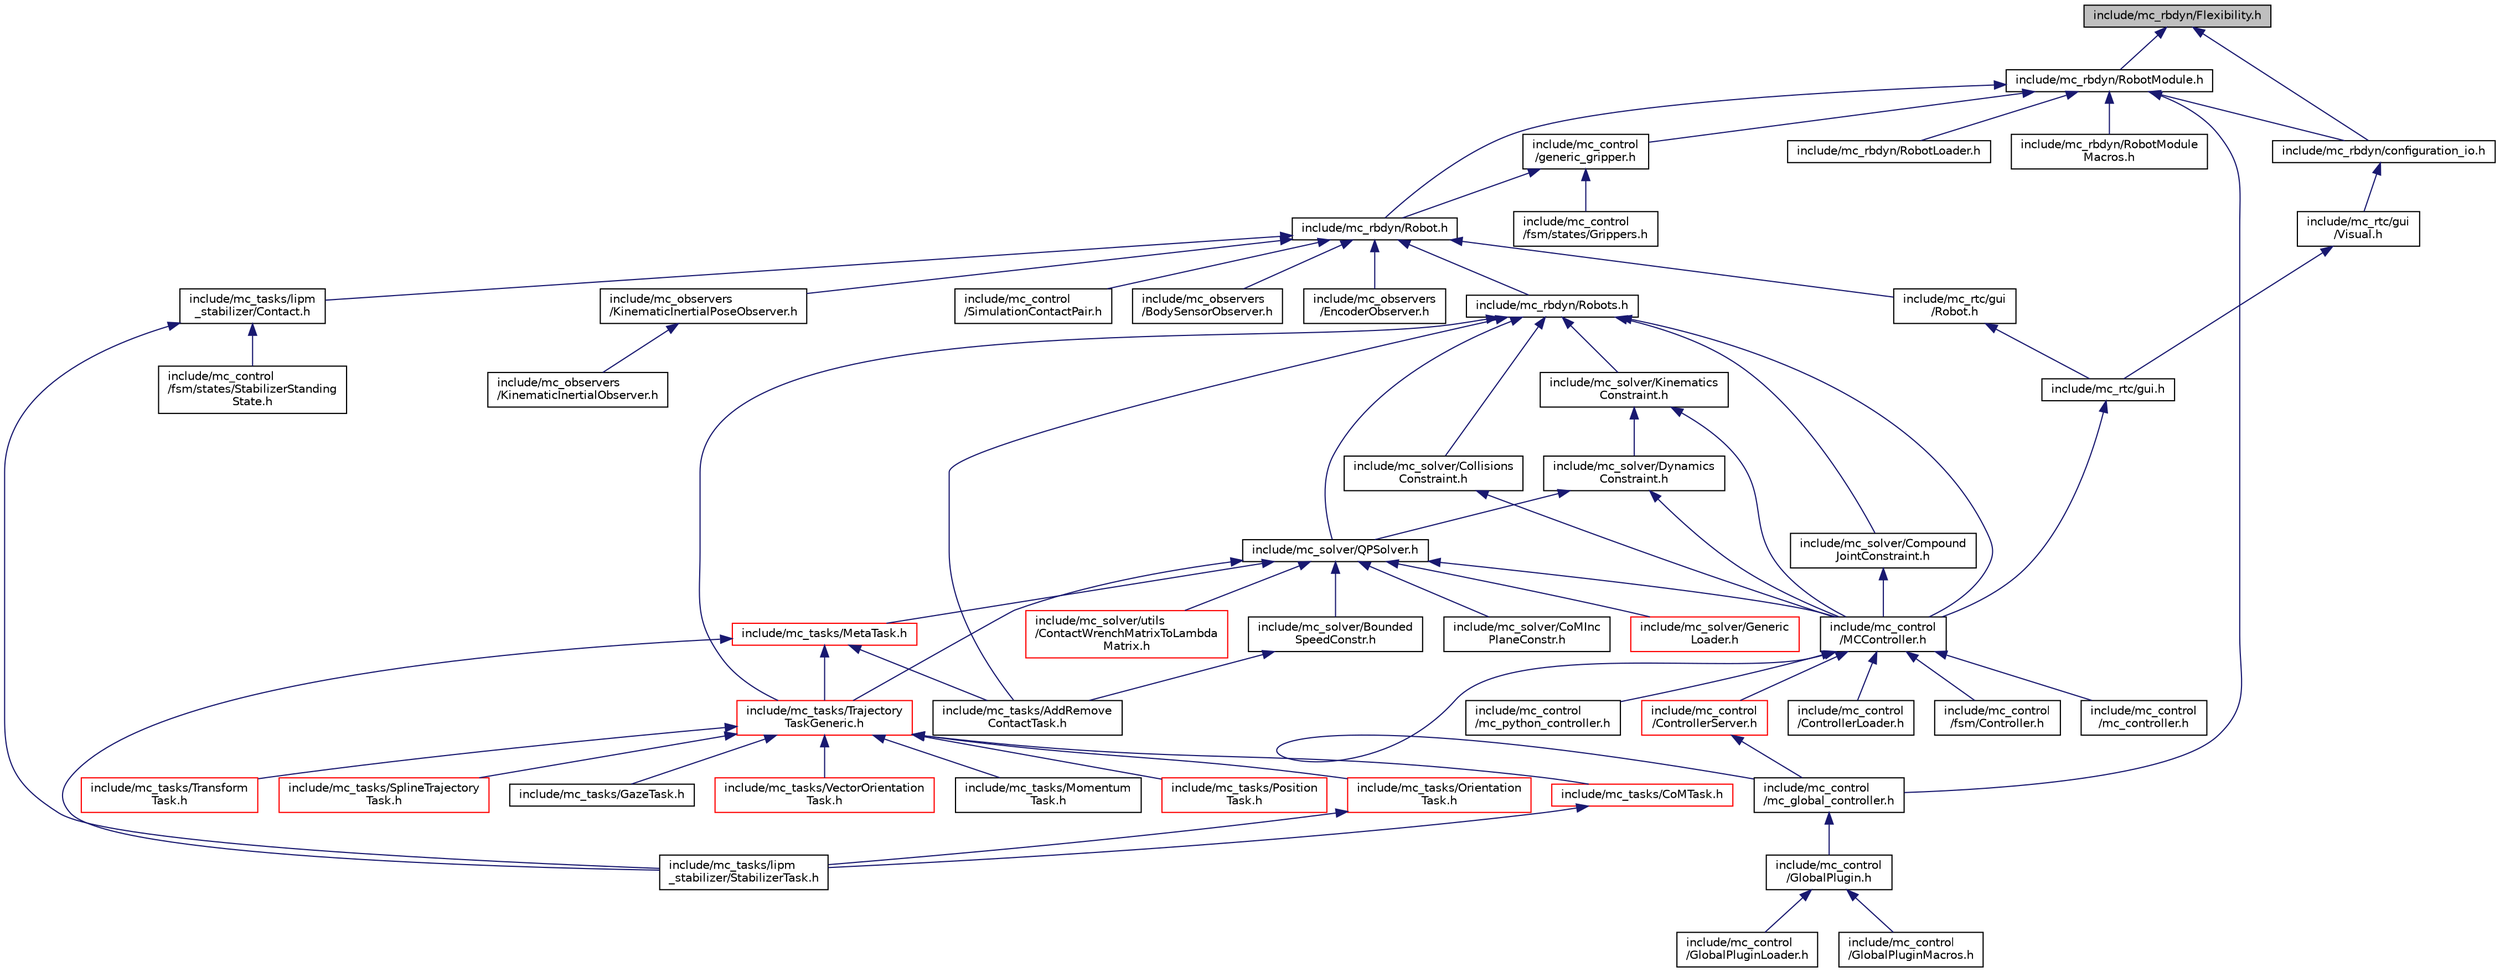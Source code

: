 digraph "include/mc_rbdyn/Flexibility.h"
{
 // INTERACTIVE_SVG=YES
  edge [fontname="Helvetica",fontsize="10",labelfontname="Helvetica",labelfontsize="10"];
  node [fontname="Helvetica",fontsize="10",shape=record];
  Node3 [label="include/mc_rbdyn/Flexibility.h",height=0.2,width=0.4,color="black", fillcolor="grey75", style="filled", fontcolor="black"];
  Node3 -> Node4 [dir="back",color="midnightblue",fontsize="10",style="solid",fontname="Helvetica"];
  Node4 [label="include/mc_rbdyn/RobotModule.h",height=0.2,width=0.4,color="black", fillcolor="white", style="filled",URL="$RobotModule_8h.html"];
  Node4 -> Node5 [dir="back",color="midnightblue",fontsize="10",style="solid",fontname="Helvetica"];
  Node5 [label="include/mc_rbdyn/Robot.h",height=0.2,width=0.4,color="black", fillcolor="white", style="filled",URL="$mc__rbdyn_2Robot_8h.html"];
  Node5 -> Node6 [dir="back",color="midnightblue",fontsize="10",style="solid",fontname="Helvetica"];
  Node6 [label="include/mc_rbdyn/Robots.h",height=0.2,width=0.4,color="black", fillcolor="white", style="filled",URL="$Robots_8h.html"];
  Node6 -> Node7 [dir="back",color="midnightblue",fontsize="10",style="solid",fontname="Helvetica"];
  Node7 [label="include/mc_solver/QPSolver.h",height=0.2,width=0.4,color="black", fillcolor="white", style="filled",URL="$QPSolver_8h.html"];
  Node7 -> Node8 [dir="back",color="midnightblue",fontsize="10",style="solid",fontname="Helvetica"];
  Node8 [label="include/mc_tasks/MetaTask.h",height=0.2,width=0.4,color="red", fillcolor="white", style="filled",URL="$MetaTask_8h.html"];
  Node8 -> Node39 [dir="back",color="midnightblue",fontsize="10",style="solid",fontname="Helvetica"];
  Node39 [label="include/mc_tasks/Trajectory\lTaskGeneric.h",height=0.2,width=0.4,color="red", fillcolor="white", style="filled",URL="$TrajectoryTaskGeneric_8h.html"];
  Node39 -> Node40 [dir="back",color="midnightblue",fontsize="10",style="solid",fontname="Helvetica"];
  Node40 [label="include/mc_tasks/Orientation\lTask.h",height=0.2,width=0.4,color="red", fillcolor="white", style="filled",URL="$OrientationTask_8h.html"];
  Node40 -> Node44 [dir="back",color="midnightblue",fontsize="10",style="solid",fontname="Helvetica"];
  Node44 [label="include/mc_tasks/lipm\l_stabilizer/StabilizerTask.h",height=0.2,width=0.4,color="black", fillcolor="white", style="filled",URL="$StabilizerTask_8h.html"];
  Node39 -> Node45 [dir="back",color="midnightblue",fontsize="10",style="solid",fontname="Helvetica"];
  Node45 [label="include/mc_tasks/Position\lTask.h",height=0.2,width=0.4,color="red", fillcolor="white", style="filled",URL="$PositionTask_8h.html"];
  Node39 -> Node46 [dir="back",color="midnightblue",fontsize="10",style="solid",fontname="Helvetica"];
  Node46 [label="include/mc_tasks/CoMTask.h",height=0.2,width=0.4,color="red", fillcolor="white", style="filled",URL="$CoMTask_8h.html"];
  Node46 -> Node44 [dir="back",color="midnightblue",fontsize="10",style="solid",fontname="Helvetica"];
  Node39 -> Node47 [dir="back",color="midnightblue",fontsize="10",style="solid",fontname="Helvetica"];
  Node47 [label="include/mc_tasks/Transform\lTask.h",height=0.2,width=0.4,color="red", fillcolor="white", style="filled",URL="$TransformTask_8h.html"];
  Node39 -> Node53 [dir="back",color="midnightblue",fontsize="10",style="solid",fontname="Helvetica"];
  Node53 [label="include/mc_tasks/SplineTrajectory\lTask.h",height=0.2,width=0.4,color="red", fillcolor="white", style="filled",URL="$SplineTrajectoryTask_8h.html"];
  Node39 -> Node56 [dir="back",color="midnightblue",fontsize="10",style="solid",fontname="Helvetica"];
  Node56 [label="include/mc_tasks/GazeTask.h",height=0.2,width=0.4,color="black", fillcolor="white", style="filled",URL="$GazeTask_8h.html"];
  Node39 -> Node57 [dir="back",color="midnightblue",fontsize="10",style="solid",fontname="Helvetica"];
  Node57 [label="include/mc_tasks/VectorOrientation\lTask.h",height=0.2,width=0.4,color="red", fillcolor="white", style="filled",URL="$VectorOrientationTask_8h.html"];
  Node39 -> Node62 [dir="back",color="midnightblue",fontsize="10",style="solid",fontname="Helvetica"];
  Node62 [label="include/mc_tasks/Momentum\lTask.h",height=0.2,width=0.4,color="black", fillcolor="white", style="filled",URL="$MomentumTask_8h.html"];
  Node8 -> Node64 [dir="back",color="midnightblue",fontsize="10",style="solid",fontname="Helvetica"];
  Node64 [label="include/mc_tasks/AddRemove\lContactTask.h",height=0.2,width=0.4,color="black", fillcolor="white", style="filled",URL="$AddRemoveContactTask_8h.html"];
  Node8 -> Node44 [dir="back",color="midnightblue",fontsize="10",style="solid",fontname="Helvetica"];
  Node7 -> Node13 [dir="back",color="midnightblue",fontsize="10",style="solid",fontname="Helvetica"];
  Node13 [label="include/mc_control\l/MCController.h",height=0.2,width=0.4,color="black", fillcolor="white", style="filled",URL="$MCController_8h.html"];
  Node13 -> Node14 [dir="back",color="midnightblue",fontsize="10",style="solid",fontname="Helvetica"];
  Node14 [label="include/mc_control\l/ControllerServer.h",height=0.2,width=0.4,color="red", fillcolor="white", style="filled",URL="$ControllerServer_8h.html"];
  Node14 -> Node16 [dir="back",color="midnightblue",fontsize="10",style="solid",fontname="Helvetica"];
  Node16 [label="include/mc_control\l/mc_global_controller.h",height=0.2,width=0.4,color="black", fillcolor="white", style="filled",URL="$mc__global__controller_8h.html"];
  Node16 -> Node17 [dir="back",color="midnightblue",fontsize="10",style="solid",fontname="Helvetica"];
  Node17 [label="include/mc_control\l/GlobalPlugin.h",height=0.2,width=0.4,color="black", fillcolor="white", style="filled",URL="$GlobalPlugin_8h.html"];
  Node17 -> Node18 [dir="back",color="midnightblue",fontsize="10",style="solid",fontname="Helvetica"];
  Node18 [label="include/mc_control\l/GlobalPluginLoader.h",height=0.2,width=0.4,color="black", fillcolor="white", style="filled",URL="$GlobalPluginLoader_8h.html"];
  Node17 -> Node19 [dir="back",color="midnightblue",fontsize="10",style="solid",fontname="Helvetica"];
  Node19 [label="include/mc_control\l/GlobalPluginMacros.h",height=0.2,width=0.4,color="black", fillcolor="white", style="filled",URL="$GlobalPluginMacros_8h.html"];
  Node13 -> Node20 [dir="back",color="midnightblue",fontsize="10",style="solid",fontname="Helvetica"];
  Node20 [label="include/mc_control\l/ControllerLoader.h",height=0.2,width=0.4,color="black", fillcolor="white", style="filled",URL="$ControllerLoader_8h.html"];
  Node13 -> Node21 [dir="back",color="midnightblue",fontsize="10",style="solid",fontname="Helvetica"];
  Node21 [label="include/mc_control\l/fsm/Controller.h",height=0.2,width=0.4,color="black", fillcolor="white", style="filled",URL="$Controller_8h.html"];
  Node13 -> Node16 [dir="back",color="midnightblue",fontsize="10",style="solid",fontname="Helvetica"];
  Node13 -> Node22 [dir="back",color="midnightblue",fontsize="10",style="solid",fontname="Helvetica"];
  Node22 [label="include/mc_control\l/mc_controller.h",height=0.2,width=0.4,color="black", fillcolor="white", style="filled",URL="$mc__controller_8h.html"];
  Node13 -> Node23 [dir="back",color="midnightblue",fontsize="10",style="solid",fontname="Helvetica"];
  Node23 [label="include/mc_control\l/mc_python_controller.h",height=0.2,width=0.4,color="black", fillcolor="white", style="filled",URL="$mc__python__controller_8h.html"];
  Node7 -> Node39 [dir="back",color="midnightblue",fontsize="10",style="solid",fontname="Helvetica"];
  Node7 -> Node66 [dir="back",color="midnightblue",fontsize="10",style="solid",fontname="Helvetica"];
  Node66 [label="include/mc_solver/Bounded\lSpeedConstr.h",height=0.2,width=0.4,color="black", fillcolor="white", style="filled",URL="$BoundedSpeedConstr_8h.html"];
  Node66 -> Node64 [dir="back",color="midnightblue",fontsize="10",style="solid",fontname="Helvetica"];
  Node7 -> Node67 [dir="back",color="midnightblue",fontsize="10",style="solid",fontname="Helvetica"];
  Node67 [label="include/mc_solver/CoMInc\lPlaneConstr.h",height=0.2,width=0.4,color="black", fillcolor="white", style="filled",URL="$CoMIncPlaneConstr_8h.html"];
  Node7 -> Node68 [dir="back",color="midnightblue",fontsize="10",style="solid",fontname="Helvetica"];
  Node68 [label="include/mc_solver/Generic\lLoader.h",height=0.2,width=0.4,color="red", fillcolor="white", style="filled",URL="$GenericLoader_8h.html"];
  Node7 -> Node70 [dir="back",color="midnightblue",fontsize="10",style="solid",fontname="Helvetica"];
  Node70 [label="include/mc_solver/utils\l/ContactWrenchMatrixToLambda\lMatrix.h",height=0.2,width=0.4,color="red", fillcolor="white", style="filled",URL="$ContactWrenchMatrixToLambdaMatrix_8h.html"];
  Node6 -> Node76 [dir="back",color="midnightblue",fontsize="10",style="solid",fontname="Helvetica"];
  Node76 [label="include/mc_solver/Kinematics\lConstraint.h",height=0.2,width=0.4,color="black", fillcolor="white", style="filled",URL="$KinematicsConstraint_8h.html"];
  Node76 -> Node77 [dir="back",color="midnightblue",fontsize="10",style="solid",fontname="Helvetica"];
  Node77 [label="include/mc_solver/Dynamics\lConstraint.h",height=0.2,width=0.4,color="black", fillcolor="white", style="filled",URL="$DynamicsConstraint_8h.html"];
  Node77 -> Node7 [dir="back",color="midnightblue",fontsize="10",style="solid",fontname="Helvetica"];
  Node77 -> Node13 [dir="back",color="midnightblue",fontsize="10",style="solid",fontname="Helvetica"];
  Node76 -> Node13 [dir="back",color="midnightblue",fontsize="10",style="solid",fontname="Helvetica"];
  Node6 -> Node13 [dir="back",color="midnightblue",fontsize="10",style="solid",fontname="Helvetica"];
  Node6 -> Node78 [dir="back",color="midnightblue",fontsize="10",style="solid",fontname="Helvetica"];
  Node78 [label="include/mc_solver/Collisions\lConstraint.h",height=0.2,width=0.4,color="black", fillcolor="white", style="filled",URL="$CollisionsConstraint_8h.html"];
  Node78 -> Node13 [dir="back",color="midnightblue",fontsize="10",style="solid",fontname="Helvetica"];
  Node6 -> Node79 [dir="back",color="midnightblue",fontsize="10",style="solid",fontname="Helvetica"];
  Node79 [label="include/mc_solver/Compound\lJointConstraint.h",height=0.2,width=0.4,color="black", fillcolor="white", style="filled",URL="$CompoundJointConstraint_8h.html"];
  Node79 -> Node13 [dir="back",color="midnightblue",fontsize="10",style="solid",fontname="Helvetica"];
  Node6 -> Node39 [dir="back",color="midnightblue",fontsize="10",style="solid",fontname="Helvetica"];
  Node6 -> Node64 [dir="back",color="midnightblue",fontsize="10",style="solid",fontname="Helvetica"];
  Node5 -> Node80 [dir="back",color="midnightblue",fontsize="10",style="solid",fontname="Helvetica"];
  Node80 [label="include/mc_rtc/gui\l/Robot.h",height=0.2,width=0.4,color="black", fillcolor="white", style="filled",URL="$mc__rtc_2gui_2Robot_8h.html"];
  Node80 -> Node81 [dir="back",color="midnightblue",fontsize="10",style="solid",fontname="Helvetica"];
  Node81 [label="include/mc_rtc/gui.h",height=0.2,width=0.4,color="black", fillcolor="white", style="filled",URL="$gui_8h.html"];
  Node81 -> Node13 [dir="back",color="midnightblue",fontsize="10",style="solid",fontname="Helvetica"];
  Node5 -> Node82 [dir="back",color="midnightblue",fontsize="10",style="solid",fontname="Helvetica"];
  Node82 [label="include/mc_tasks/lipm\l_stabilizer/Contact.h",height=0.2,width=0.4,color="black", fillcolor="white", style="filled",URL="$mc__tasks_2lipm__stabilizer_2Contact_8h.html"];
  Node82 -> Node38 [dir="back",color="midnightblue",fontsize="10",style="solid",fontname="Helvetica"];
  Node38 [label="include/mc_control\l/fsm/states/StabilizerStanding\lState.h",height=0.2,width=0.4,color="black", fillcolor="white", style="filled",URL="$StabilizerStandingState_8h.html"];
  Node82 -> Node44 [dir="back",color="midnightblue",fontsize="10",style="solid",fontname="Helvetica"];
  Node5 -> Node83 [dir="back",color="midnightblue",fontsize="10",style="solid",fontname="Helvetica"];
  Node83 [label="include/mc_control\l/SimulationContactPair.h",height=0.2,width=0.4,color="black", fillcolor="white", style="filled",URL="$SimulationContactPair_8h.html"];
  Node5 -> Node84 [dir="back",color="midnightblue",fontsize="10",style="solid",fontname="Helvetica"];
  Node84 [label="include/mc_observers\l/BodySensorObserver.h",height=0.2,width=0.4,color="black", fillcolor="white", style="filled",URL="$BodySensorObserver_8h.html"];
  Node5 -> Node85 [dir="back",color="midnightblue",fontsize="10",style="solid",fontname="Helvetica"];
  Node85 [label="include/mc_observers\l/EncoderObserver.h",height=0.2,width=0.4,color="black", fillcolor="white", style="filled",URL="$EncoderObserver_8h.html"];
  Node5 -> Node86 [dir="back",color="midnightblue",fontsize="10",style="solid",fontname="Helvetica"];
  Node86 [label="include/mc_observers\l/KinematicInertialPoseObserver.h",height=0.2,width=0.4,color="black", fillcolor="white", style="filled",URL="$KinematicInertialPoseObserver_8h.html"];
  Node86 -> Node87 [dir="back",color="midnightblue",fontsize="10",style="solid",fontname="Helvetica"];
  Node87 [label="include/mc_observers\l/KinematicInertialObserver.h",height=0.2,width=0.4,color="black", fillcolor="white", style="filled",URL="$KinematicInertialObserver_8h.html"];
  Node4 -> Node88 [dir="back",color="midnightblue",fontsize="10",style="solid",fontname="Helvetica"];
  Node88 [label="include/mc_control\l/generic_gripper.h",height=0.2,width=0.4,color="black", fillcolor="white", style="filled",URL="$generic__gripper_8h.html"];
  Node88 -> Node5 [dir="back",color="midnightblue",fontsize="10",style="solid",fontname="Helvetica"];
  Node88 -> Node32 [dir="back",color="midnightblue",fontsize="10",style="solid",fontname="Helvetica"];
  Node32 [label="include/mc_control\l/fsm/states/Grippers.h",height=0.2,width=0.4,color="black", fillcolor="white", style="filled",URL="$Grippers_8h.html"];
  Node4 -> Node89 [dir="back",color="midnightblue",fontsize="10",style="solid",fontname="Helvetica"];
  Node89 [label="include/mc_rbdyn/configuration_io.h",height=0.2,width=0.4,color="black", fillcolor="white", style="filled",URL="$configuration__io_8h.html"];
  Node89 -> Node90 [dir="back",color="midnightblue",fontsize="10",style="solid",fontname="Helvetica"];
  Node90 [label="include/mc_rtc/gui\l/Visual.h",height=0.2,width=0.4,color="black", fillcolor="white", style="filled",URL="$Visual_8h.html"];
  Node90 -> Node81 [dir="back",color="midnightblue",fontsize="10",style="solid",fontname="Helvetica"];
  Node4 -> Node16 [dir="back",color="midnightblue",fontsize="10",style="solid",fontname="Helvetica"];
  Node4 -> Node91 [dir="back",color="midnightblue",fontsize="10",style="solid",fontname="Helvetica"];
  Node91 [label="include/mc_rbdyn/RobotLoader.h",height=0.2,width=0.4,color="black", fillcolor="white", style="filled",URL="$RobotLoader_8h.html"];
  Node4 -> Node92 [dir="back",color="midnightblue",fontsize="10",style="solid",fontname="Helvetica"];
  Node92 [label="include/mc_rbdyn/RobotModule\lMacros.h",height=0.2,width=0.4,color="black", fillcolor="white", style="filled",URL="$RobotModuleMacros_8h.html"];
  Node3 -> Node89 [dir="back",color="midnightblue",fontsize="10",style="solid",fontname="Helvetica"];
}
